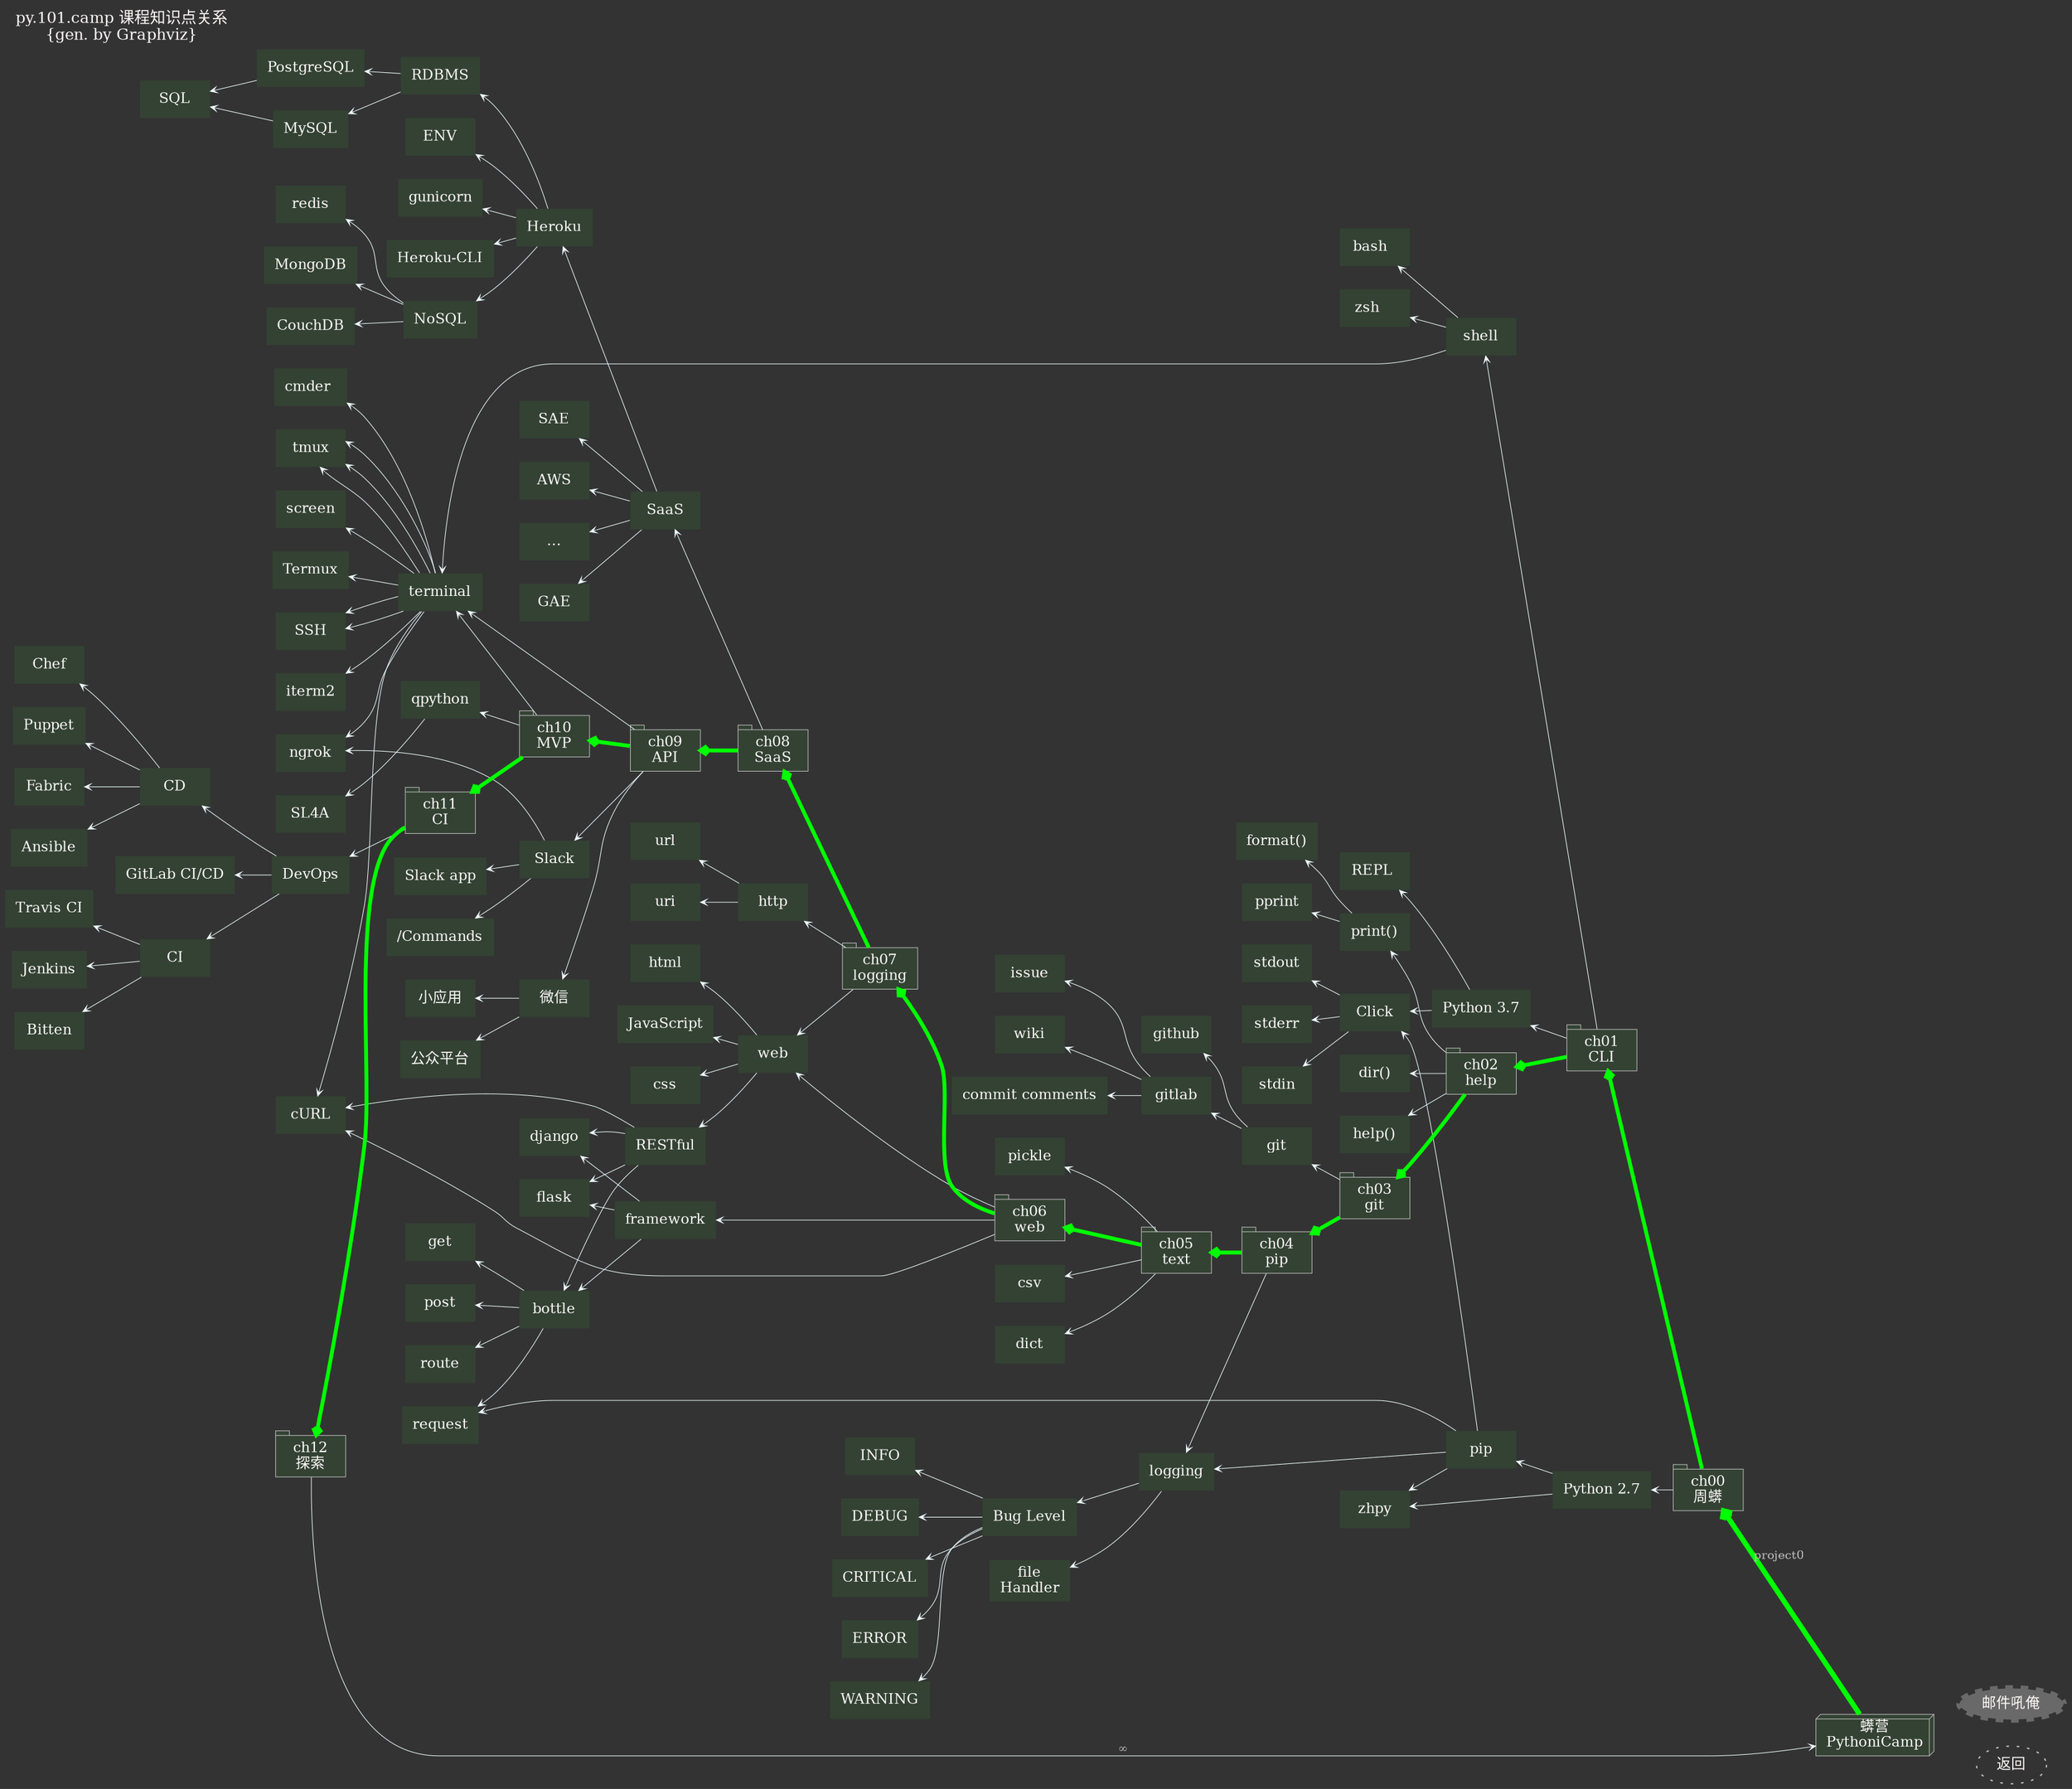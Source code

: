 digraph camp0py2map_ch11 {
/*生成命令:
$ dot -Tjpeg camp0py2map_ch11.dot -o camp0py2map_ch11.jpg -Tcmapx -o camp0py2map_ch11.map

$ python ../dotools/gen2htm4io101camp.py  -t ../dotools/tpl_idx.htm -i "py.101.camp all mapping" -d camp0py2map_ch11.dot -o camp0py2map_ch11.html


$ python ../dotools/gen4dot2htm.py --neato -t ../dotools/tpl_idx.htm -i "101.pythonic learnning map-full" -d 101camp0py2map_ch11.dot -o 101camp0py2map_ch11.html

##############################################################################
#   全局设定
##############################################################################
*/
    graph [label="py.101.camp 课程知识点关系\n{gen. by Graphviz}"
        ,fontsize=12.0,fontcolor=snow
        ,labeljust="l",labelloc="t",center=1
        ,ranksep=0.1,center=1,ratio=compress
        ,rankdir=RL
        ,bgcolor="#333333"
        ];

    node[fontsize=11.0,height=0.4
        ,style="filled,setlinewidth(0.5)",fillcolor="#334233",color=gray,fontcolor=snow
        ,shape=plaintext
        ];

    edge [fontsize=9.0,fontcolor=gray
        ,color=azure
        ,arrowsize=0.5,arrowhead=vee,arrowtail=none
        ,style="setlinewidth(0.5)"
        ];

/*
##############################################################################
#   block relation
##############################################################################
*/

    PYC [label="蠎营\nPythoniCamp",shape=box3d
            ,URL="https://101.camp"];
    ch00  [label="ch00\n周蠎",shape=tab,URL="#"];
        py2  [label="Python 2.7" ,URL="https://www.python.org/"];
        zhpy  [label="zhpy" ,URL="https://github.com/gasolin/zhpy"];
        pip  [label="pip" ,URL="https://pypi.org/"];

    ch00->py2->{zhpy pip};


    ch01  [label="ch01\nCLI",shape=tab,URL="#"];
        shell  [label="shell" ,URL="https://en.wikipedia.org/wiki/Shell_(computing)"];
            bash   [label="bash  ",URL="https://en.wikipedia.org/wiki/Bash_%28Unix_shell%29"];
            zsh    [label="zsh   ",URL="https://en.wikipedia.org/wiki/Z_shell"];
            iterm2 [label="iterm2",URL="https://iterm2.com"];
            cmder  [label="cmder ",URL="http://cmder.net/"];
        py3 [label="Python 3.7",URL="https://docs.python.org/3/"];
            REPL [label="REPL ",URL="https://en.wikipedia.org/wiki/Read%E2%80%93eval%E2%80%93print_loop"];

        click [label="Click",URL="https://click.palletsprojects.com/en/7.x/"];
            stdin [label="stdin",URL="https://en.wikipedia.org/wiki/Standard_streams"];
            stdout [label="stdout",URL="https://en.wikipedia.org/wiki/Standard_streams#Standard_output_(stdout)"];
            stderr [label="stderr",URL="https://en.wikipedia.org/wiki/Standard_streams#Standard_error_(stderr)"];
    ch01->{shell py3};
        shell->{bash zsh terminal};
        py3->{click REPL};
            click->{stdin stdout stderr}


    ch02  [label="ch02\nhelp",shape=tab,URL="#"];
        print [label="print()",URL="https://docs.python.org/3.7/library/functions.html#print"];
        pprint [label="pprint",URL="https://docs.python.org/3/library/pprint.html"];
        format [label="format()",URL="https://docs.python.org/3/library/stdtypes.html?highlight=format#str.format"];
        dir [label="dir()",URL="https://docs.python.org/3.7/library/functions.html#dir"];
        help [label="help()",URL="https://docs.python.org/3.7/library/functions.html#help"];

    ch02->{print help dir};
        print->{format pprint};

    ch03  [label="ch03\ngit",shape=tab,URL="#"];
        git [label="git",URL="https://git-scm.com/"];
        github [label="github",URL="https://github.com/"];
        gitlab [label="gitlab",URL="https://gitlab.com/"];
        issue [label="issue",URL="https://gitlab.com/help/user/project/issues/index.md"];
        wiki [label="wiki",URL="https://gitlab.com/help/user/project/wiki/index.md"];
        comm [label="commit comments",URL="https://gitlab.com/help/user/discussions/index.md"];
    ch03->{git};
        git->{github gitlab};
            gitlab->{issue wiki comm};

    ch04  [label="ch04\npip",shape=tab,URL="#"];
        logging [label="logging",URL="https://docs.python.org/3.7/library/logging.html"];
            fileH [label="file\nHandler",URL="https://docs.python.org/3.7/library/logging.html#handler-objects"];
            bLevel [label="Bug Level",URL="https://docs.python.org/3.7/library/logging.html#levels"];
                blCRITICAL  [label="CRITICAL",URL="#"];
                blERROR     [label="ERROR",URL="#"];
                blWARNING   [label="WARNING",URL="#"];
                blINFO      [label="INFO",URL="#"];
                blDEBUG     [label="DEBUG",URL="#"];
    ch04->{ logging};
        logging->{fileH bLevel};
            bLevel->{blCRITICAL blERROR blWARNING blINFO blDEBUG};

    ch05  [label="ch05\ntext",shape=tab,URL="#"];
        csv [label="csv",URL="https://en.wikipedia.org/wiki/Comma-separated_values"];
        dict [label="dict",URL="https://docs.python.org/3/library/stdtypes.html?highlight=dict#dict"];
        pickle [label="pickle",URL="https://docs.python.org/3.7/library/pickle.html"];
    ch05->{csv dict pickle};

    ch06  [label="ch06\nweb",shape=tab,URL="#"];
        curl [label="cURL",URL="https://curl.haxx.se/"];
        web [label="web",URL="https://en.wikipedia.org/wiki/World_Wide_Web"];
            css [label="css",URL="https://www.w3schools.com/Css/"];
            htm [label="html",URL="https://www.w3schools.com/html/"];
            js [label="JavaScript",URL="https://en.wikipedia.org/wiki/JavaScript"];
            REST [label="RESTful",URL="https://en.wikipedia.org/wiki/Representational_state_transfer"];
        fwork [label="framework",URL="https://en.wikipedia.org/wiki/Web_framework"];
            bottle [label="bottle",URL="https://bottlepy.org/"];
                flask [label="flask",URL="http://flask.pocoo.org/"];
                django [label="django",URL="https://www.djangoproject.com/"];
            route [label="route",URL="https://bottlepy.org/docs/dev/routing.html"];
            get [label="get",URL="#"];
            post [label="post",URL="#"];
            request [label="request",URL="http://docs.python-requests.org/en/master/"];
    ch06->{web fwork curl};
        fwork->{bottle flask django};
            bottle->{route get post request};
        web->{css htm REST js};
            REST->{curl bottle flask django};

    ch07  [label="ch07\nlogging",shape=tab,URL="#"];
        http [label="http",URL="https://en.wikipedia.org/wiki/Hypertext_Transfer_Protocol"];
        url [label="url",URL="https://en.wikipedia.org/wiki/Uniform_Resource_Locator"];
        uri [label="uri",URL="https://en.wikipedia.org/wiki/Uniform_Resource_Identifier"];
    ch07->{web http};
        http->{uri url};

    ch08  [label="ch08\nSaaS",shape=tab,URL="#"];
        SaaS [label="SaaS",URL="https://en.wikipedia.org/wiki/Software_as_a_service"];
            SAE [label="SAE",URL="http://www.sinacloud.com/sae.html"];
            AWS [label="AWS",URL="https://aws.amazon.com"];
            etc [label="...",URL="#"];
            Heroku [label="Heroku",URL="https://www.heroku.com/"];
                hcli [label="Heroku-CLI",URL="https://github.com/heroku/cli"];
                redis [label="redis",URL="https://redis.io/"];
                    NoSQL [label="NoSQL",URL="https://en.wikipedia.org/wiki/NoSQL"];
                        Mango [label="MongoDB",URL="https://www.mongodb.com/"];
                        Couch [label="CouchDB",URL="http://couchdb.apache.org/"];
                    RDBMS [label="RDBMS",URL="https://en.wikipedia.org/wiki/Relational_database_management_system"];
                        MySQL [label="MySQL",URL="https://www.mysql.com/"];
                        Pg [label="PostgreSQL",URL="https://www.postgresql.org/"];
                    SQL [label="SQL",URL="https://www.w3schools.com/sql/"];
                ENV [label="ENV",URL="https://www.computerhope.com/unix/uenv.htm"];
        gunicorn [label="gunicorn",URL="https://gunicorn.org/"];

    ch08->SaaS->{SAE GAE AWS Heroku etc};
        Heroku->{hcli NoSQL RDBMS ENV gunicorn};
        NoSQL->{redis Mango Couch};
        RDBMS->{MySQL Pg}->SQL;

    ch09  [label="ch09\nAPI",shape=tab,URL="#"];
        Wechat [label="微信",URL="https://mp.weixin.qq.com/"];
            wxapp [label="小应用",URL="https://developers.weixin.qq.com/miniprogram/dev/index.html"];
            wxsrv [label="公众平台",URL="https://mp.weixin.qq.com/wiki?t=resource/res_main&id=mp1445241432"];
        Slack [label="Slack",URL="https://slack.com/features"];
            Slapp [label="Slack app",URL="https://api.slack.com/tutorials/slack-apps-and-postman"];
            Slash [label="/Commands",URL="https://api.slack.com/slash-commands"];
        ngrok [label="ngrok",URL="https://api.slack.com/tutorials/tunneling-with-ngrok"];
        terminal [label="terminal",URL="https://en.wikipedia.org/wiki/Terminal_emulator"];
            tmux [label="tmux",URL="https://github.com/tmux/tmux"];
            screen [label="screen",URL="https://www.gnu.org/software/screen/"];
        

    ch09->{Wechat Slack terminal};
        Wechat->{wxapp wxsrv};
        Slack->{Slapp Slash ngrok};
        terminal->{tmux screen};

    ch10  [label="ch10\nMVP",shape=tab,URL="#"];
        Qpy [label="qpython",URL="http://www.qpython.com/"];
        SL4A [label="SL4A",URL="https://www.tutorialspoint.com/sl4a/"];
        Termux [label="Termux",URL="https://termux.com/"];
        SSH [label="SSH",URL="https://en.wikipedia.org/wiki/Secure_Shell"];

    ch10->{Qpy terminal};
        Qpy->{SL4A};
        terminal->{Termux SSH tmux};
        
    ch11  [label="ch11\nCI",shape=tab,URL="#"];
        DevOps [label="DevOps",URL="https://en.wikipedia.org/wiki/DevOps"];
        CI [label="CI",URL="https://en.wikipedia.org/wiki/Continuous_Integration"];
            TravisCI [label="Travis CI",URL="https://travis-ci.org/"];
            Jenkins [label="Jenkins",URL="https://jenkins.io/"];
            Bitten [label="Bitten",URL="https://bitten.edgewall.org/"];
        CD [label="CD",URL="https://en.wikipedia.org/wiki/Continuous_delivery"];
            Ansible [label="Ansible",URL="https://www.ansible.com/"];
            Chef [label="Chef",URL="https://www.chef.io/chef/"];
            Puppet [label="Puppet",URL="https://puppet.com/"];
            Fabric [label="Fabric",URL="http://www.fabfile.org/"];
        glCID [label="GitLab CI/CD",URL="https://gitlab.com/help/ci/README.md"];
            
    ch11->DevOps->{CI CD glCID};
        CI->{TravisCI Jenkins Bitten};
        CD->{Ansible Chef Puppet Fabric};

    ch12  [label="ch12\n探索",shape=tab,URL="#"];

    ch12->PYC [label="∞"];

/*
##############################################################################
#   global relation
##############################################################################
*/

    PYC->ch00 [label="project0",style="setlinewidth(4)",color=green];
    ch00->ch01->ch02->ch03->ch04->ch05->ch06->ch07->ch08->ch09->ch10->ch11->ch12 [label="",style="setlinewidth(3)",color=green];


    pip->{zhpy click logging request};
    terminal->{ngrok tmux iterm2 cmder curl SSH};

    mailme [label="邮件吼俺",shape=ellipse,style="filled,dashed,setlinewidth(5)"
        ,color="#333333",fillcolor=dimgray
        ,URL="mailto:101camp@googlegroups.com?subject=[101 mapping] "];

    ZQ  [label="返回\n",shape=ellipse,style="dotted"
        ,URL="https://gitlab.com/pythonicamp"];


    edge [style=invis];
    {mailme ZQ}->PYC;
    
/*
    title->ZQ;
    mailme->OBP;

    title [label="101.pythonic\n课程知识点关系\n{gen. by Graphviz}"
                URL="#"];
    

*/

}
